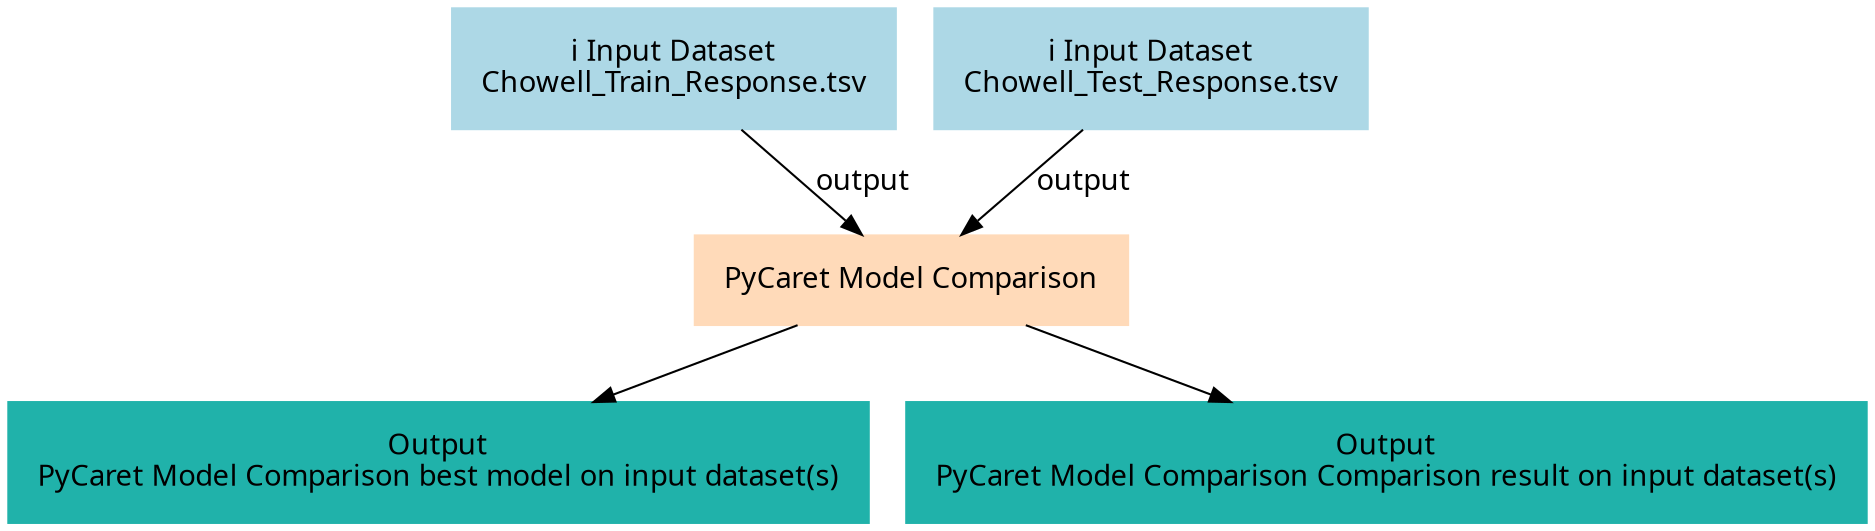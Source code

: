 digraph main {
  node [fontname="Atkinson Hyperlegible", shape=box, color=white,style=filled,color=peachpuff,margin="0.2,0.2"];
  edge [fontname="Atkinson Hyperlegible"];
  0[color=lightblue,label="ℹ️ Input Dataset\nChowell_Train_Response.tsv"]
  1[color=lightblue,label="ℹ️ Input Dataset\nChowell_Test_Response.tsv"]
  2[label="PyCaret Model Comparison"]
  0 -> 2 [label="output"]
  1 -> 2 [label="output"]
  k5925cd98b8564dc287ae0b07f2844386[color=lightseagreen,label="Output\nPyCaret Model Comparison best model on input dataset(s)"]
  2 -> k5925cd98b8564dc287ae0b07f2844386
  ka292d802b28f4707862c5454e4ebb886[color=lightseagreen,label="Output\nPyCaret Model Comparison Comparison result on input dataset(s)"]
  2 -> ka292d802b28f4707862c5454e4ebb886
}